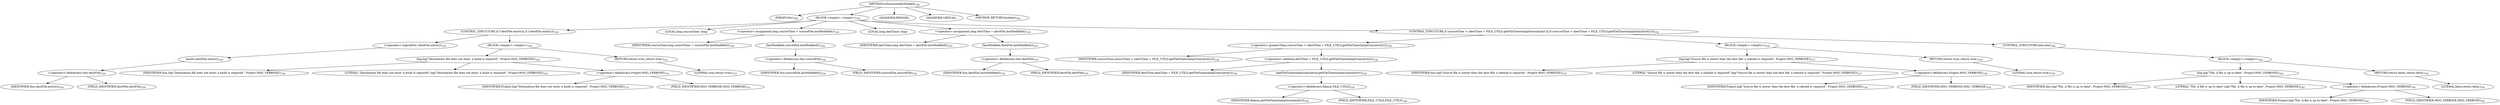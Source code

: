 digraph "isDisassemblyNeeded" {  
"365" [label = <(METHOD,isDisassemblyNeeded)<SUB>328</SUB>> ]
"38" [label = <(PARAM,this)<SUB>328</SUB>> ]
"366" [label = <(BLOCK,&lt;empty&gt;,&lt;empty&gt;)<SUB>328</SUB>> ]
"367" [label = <(CONTROL_STRUCTURE,if (!destFile.exists()),if (!destFile.exists()))<SUB>329</SUB>> ]
"368" [label = <(&lt;operator&gt;.logicalNot,!destFile.exists())<SUB>329</SUB>> ]
"369" [label = <(exists,destFile.exists())<SUB>329</SUB>> ]
"370" [label = <(&lt;operator&gt;.fieldAccess,this.destFile)<SUB>329</SUB>> ]
"371" [label = <(IDENTIFIER,this,destFile.exists())<SUB>329</SUB>> ]
"372" [label = <(FIELD_IDENTIFIER,destFile,destFile)<SUB>329</SUB>> ]
"373" [label = <(BLOCK,&lt;empty&gt;,&lt;empty&gt;)<SUB>329</SUB>> ]
"374" [label = <(log,log(&quot;Destination file does not exist: a build is required&quot;, Project.MSG_VERBOSE))<SUB>330</SUB>> ]
"37" [label = <(IDENTIFIER,this,log(&quot;Destination file does not exist: a build is required&quot;, Project.MSG_VERBOSE))<SUB>330</SUB>> ]
"375" [label = <(LITERAL,&quot;Destination file does not exist: a build is required&quot;,log(&quot;Destination file does not exist: a build is required&quot;, Project.MSG_VERBOSE))<SUB>330</SUB>> ]
"376" [label = <(&lt;operator&gt;.fieldAccess,Project.MSG_VERBOSE)<SUB>331</SUB>> ]
"377" [label = <(IDENTIFIER,Project,log(&quot;Destination file does not exist: a build is required&quot;, Project.MSG_VERBOSE))<SUB>331</SUB>> ]
"378" [label = <(FIELD_IDENTIFIER,MSG_VERBOSE,MSG_VERBOSE)<SUB>331</SUB>> ]
"379" [label = <(RETURN,return true;,return true;)<SUB>332</SUB>> ]
"380" [label = <(LITERAL,true,return true;)<SUB>332</SUB>> ]
"381" [label = <(LOCAL,long sourceTime: long)> ]
"382" [label = <(&lt;operator&gt;.assignment,long sourceTime = sourceFile.lastModified())<SUB>334</SUB>> ]
"383" [label = <(IDENTIFIER,sourceTime,long sourceTime = sourceFile.lastModified())<SUB>334</SUB>> ]
"384" [label = <(lastModified,sourceFile.lastModified())<SUB>334</SUB>> ]
"385" [label = <(&lt;operator&gt;.fieldAccess,this.sourceFile)<SUB>334</SUB>> ]
"386" [label = <(IDENTIFIER,this,sourceFile.lastModified())<SUB>334</SUB>> ]
"387" [label = <(FIELD_IDENTIFIER,sourceFile,sourceFile)<SUB>334</SUB>> ]
"388" [label = <(LOCAL,long destTime: long)> ]
"389" [label = <(&lt;operator&gt;.assignment,long destTime = destFile.lastModified())<SUB>335</SUB>> ]
"390" [label = <(IDENTIFIER,destTime,long destTime = destFile.lastModified())<SUB>335</SUB>> ]
"391" [label = <(lastModified,destFile.lastModified())<SUB>335</SUB>> ]
"392" [label = <(&lt;operator&gt;.fieldAccess,this.destFile)<SUB>335</SUB>> ]
"393" [label = <(IDENTIFIER,this,destFile.lastModified())<SUB>335</SUB>> ]
"394" [label = <(FIELD_IDENTIFIER,destFile,destFile)<SUB>335</SUB>> ]
"395" [label = <(CONTROL_STRUCTURE,if (sourceTime &gt; (destTime + FILE_UTILS.getFileTimestampGranularity())),if (sourceTime &gt; (destTime + FILE_UTILS.getFileTimestampGranularity())))<SUB>336</SUB>> ]
"396" [label = <(&lt;operator&gt;.greaterThan,sourceTime &gt; (destTime + FILE_UTILS.getFileTimestampGranularity()))<SUB>336</SUB>> ]
"397" [label = <(IDENTIFIER,sourceTime,sourceTime &gt; (destTime + FILE_UTILS.getFileTimestampGranularity()))<SUB>336</SUB>> ]
"398" [label = <(&lt;operator&gt;.addition,destTime + FILE_UTILS.getFileTimestampGranularity())<SUB>336</SUB>> ]
"399" [label = <(IDENTIFIER,destTime,destTime + FILE_UTILS.getFileTimestampGranularity())<SUB>336</SUB>> ]
"400" [label = <(getFileTimestampGranularity,getFileTimestampGranularity())<SUB>336</SUB>> ]
"401" [label = <(&lt;operator&gt;.fieldAccess,Ildasm.FILE_UTILS)<SUB>336</SUB>> ]
"402" [label = <(IDENTIFIER,Ildasm,getFileTimestampGranularity())<SUB>336</SUB>> ]
"403" [label = <(FIELD_IDENTIFIER,FILE_UTILS,FILE_UTILS)<SUB>336</SUB>> ]
"404" [label = <(BLOCK,&lt;empty&gt;,&lt;empty&gt;)<SUB>336</SUB>> ]
"405" [label = <(log,log(&quot;Source file is newer than the dest file: a rebuild is required&quot;, Project.MSG_VERBOSE))<SUB>337</SUB>> ]
"39" [label = <(IDENTIFIER,this,log(&quot;Source file is newer than the dest file: a rebuild is required&quot;, Project.MSG_VERBOSE))<SUB>337</SUB>> ]
"406" [label = <(LITERAL,&quot;Source file is newer than the dest file: a rebuild is required&quot;,log(&quot;Source file is newer than the dest file: a rebuild is required&quot;, Project.MSG_VERBOSE))<SUB>337</SUB>> ]
"407" [label = <(&lt;operator&gt;.fieldAccess,Project.MSG_VERBOSE)<SUB>338</SUB>> ]
"408" [label = <(IDENTIFIER,Project,log(&quot;Source file is newer than the dest file: a rebuild is required&quot;, Project.MSG_VERBOSE))<SUB>338</SUB>> ]
"409" [label = <(FIELD_IDENTIFIER,MSG_VERBOSE,MSG_VERBOSE)<SUB>338</SUB>> ]
"410" [label = <(RETURN,return true;,return true;)<SUB>339</SUB>> ]
"411" [label = <(LITERAL,true,return true;)<SUB>339</SUB>> ]
"412" [label = <(CONTROL_STRUCTURE,else,else)<SUB>340</SUB>> ]
"413" [label = <(BLOCK,&lt;empty&gt;,&lt;empty&gt;)<SUB>340</SUB>> ]
"414" [label = <(log,log(&quot;The .il file is up to date&quot;, Project.MSG_VERBOSE))<SUB>341</SUB>> ]
"40" [label = <(IDENTIFIER,this,log(&quot;The .il file is up to date&quot;, Project.MSG_VERBOSE))<SUB>341</SUB>> ]
"415" [label = <(LITERAL,&quot;The .il file is up to date&quot;,log(&quot;The .il file is up to date&quot;, Project.MSG_VERBOSE))<SUB>341</SUB>> ]
"416" [label = <(&lt;operator&gt;.fieldAccess,Project.MSG_VERBOSE)<SUB>341</SUB>> ]
"417" [label = <(IDENTIFIER,Project,log(&quot;The .il file is up to date&quot;, Project.MSG_VERBOSE))<SUB>341</SUB>> ]
"418" [label = <(FIELD_IDENTIFIER,MSG_VERBOSE,MSG_VERBOSE)<SUB>341</SUB>> ]
"419" [label = <(RETURN,return false;,return false;)<SUB>342</SUB>> ]
"420" [label = <(LITERAL,false,return false;)<SUB>342</SUB>> ]
"421" [label = <(MODIFIER,PRIVATE)> ]
"422" [label = <(MODIFIER,VIRTUAL)> ]
"423" [label = <(METHOD_RETURN,boolean)<SUB>328</SUB>> ]
  "365" -> "38" 
  "365" -> "366" 
  "365" -> "421" 
  "365" -> "422" 
  "365" -> "423" 
  "366" -> "367" 
  "366" -> "381" 
  "366" -> "382" 
  "366" -> "388" 
  "366" -> "389" 
  "366" -> "395" 
  "367" -> "368" 
  "367" -> "373" 
  "368" -> "369" 
  "369" -> "370" 
  "370" -> "371" 
  "370" -> "372" 
  "373" -> "374" 
  "373" -> "379" 
  "374" -> "37" 
  "374" -> "375" 
  "374" -> "376" 
  "376" -> "377" 
  "376" -> "378" 
  "379" -> "380" 
  "382" -> "383" 
  "382" -> "384" 
  "384" -> "385" 
  "385" -> "386" 
  "385" -> "387" 
  "389" -> "390" 
  "389" -> "391" 
  "391" -> "392" 
  "392" -> "393" 
  "392" -> "394" 
  "395" -> "396" 
  "395" -> "404" 
  "395" -> "412" 
  "396" -> "397" 
  "396" -> "398" 
  "398" -> "399" 
  "398" -> "400" 
  "400" -> "401" 
  "401" -> "402" 
  "401" -> "403" 
  "404" -> "405" 
  "404" -> "410" 
  "405" -> "39" 
  "405" -> "406" 
  "405" -> "407" 
  "407" -> "408" 
  "407" -> "409" 
  "410" -> "411" 
  "412" -> "413" 
  "413" -> "414" 
  "413" -> "419" 
  "414" -> "40" 
  "414" -> "415" 
  "414" -> "416" 
  "416" -> "417" 
  "416" -> "418" 
  "419" -> "420" 
}
